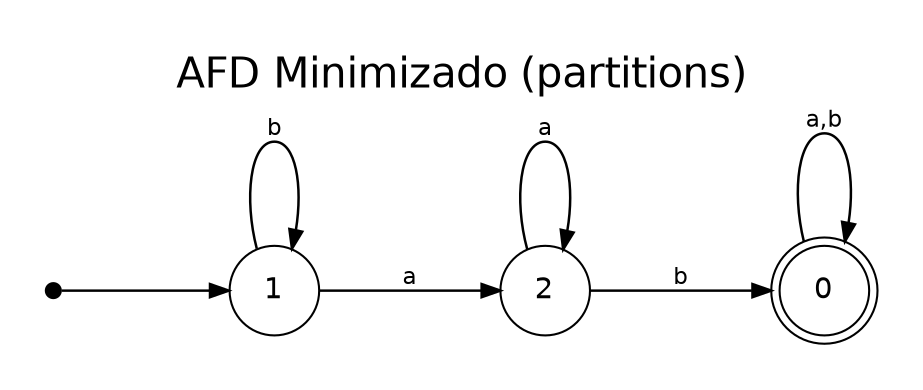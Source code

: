 digraph DFA {
  rankdir=LR; layout=dot; splines=true; overlap=false; concentrate=true; outputorder=edgesfirst; nodesep=0.7; ranksep=1.1; margin=0.25;
  labelloc="t"; label="AFD Minimizado (partitions)"; fontsize=20; fontname="Helvetica";
  node [shape=circle, width=0.6, height=0.6, fontname="Helvetica"];
  edge [fontname="Helvetica", fontsize=11, arrowsize=0.9, penwidth=1.2, labeldistance=1.6];
  __start [shape=point, width=0.1, label=""];
  __start -> 1;
  0 [shape=doublecircle];
  0 -> 0 [label="a,b"];
  1 -> 2 [label="a"];
  1 -> 1 [label="b"];
  2 -> 2 [label="a"];
  2 -> 0 [label="b"];
}